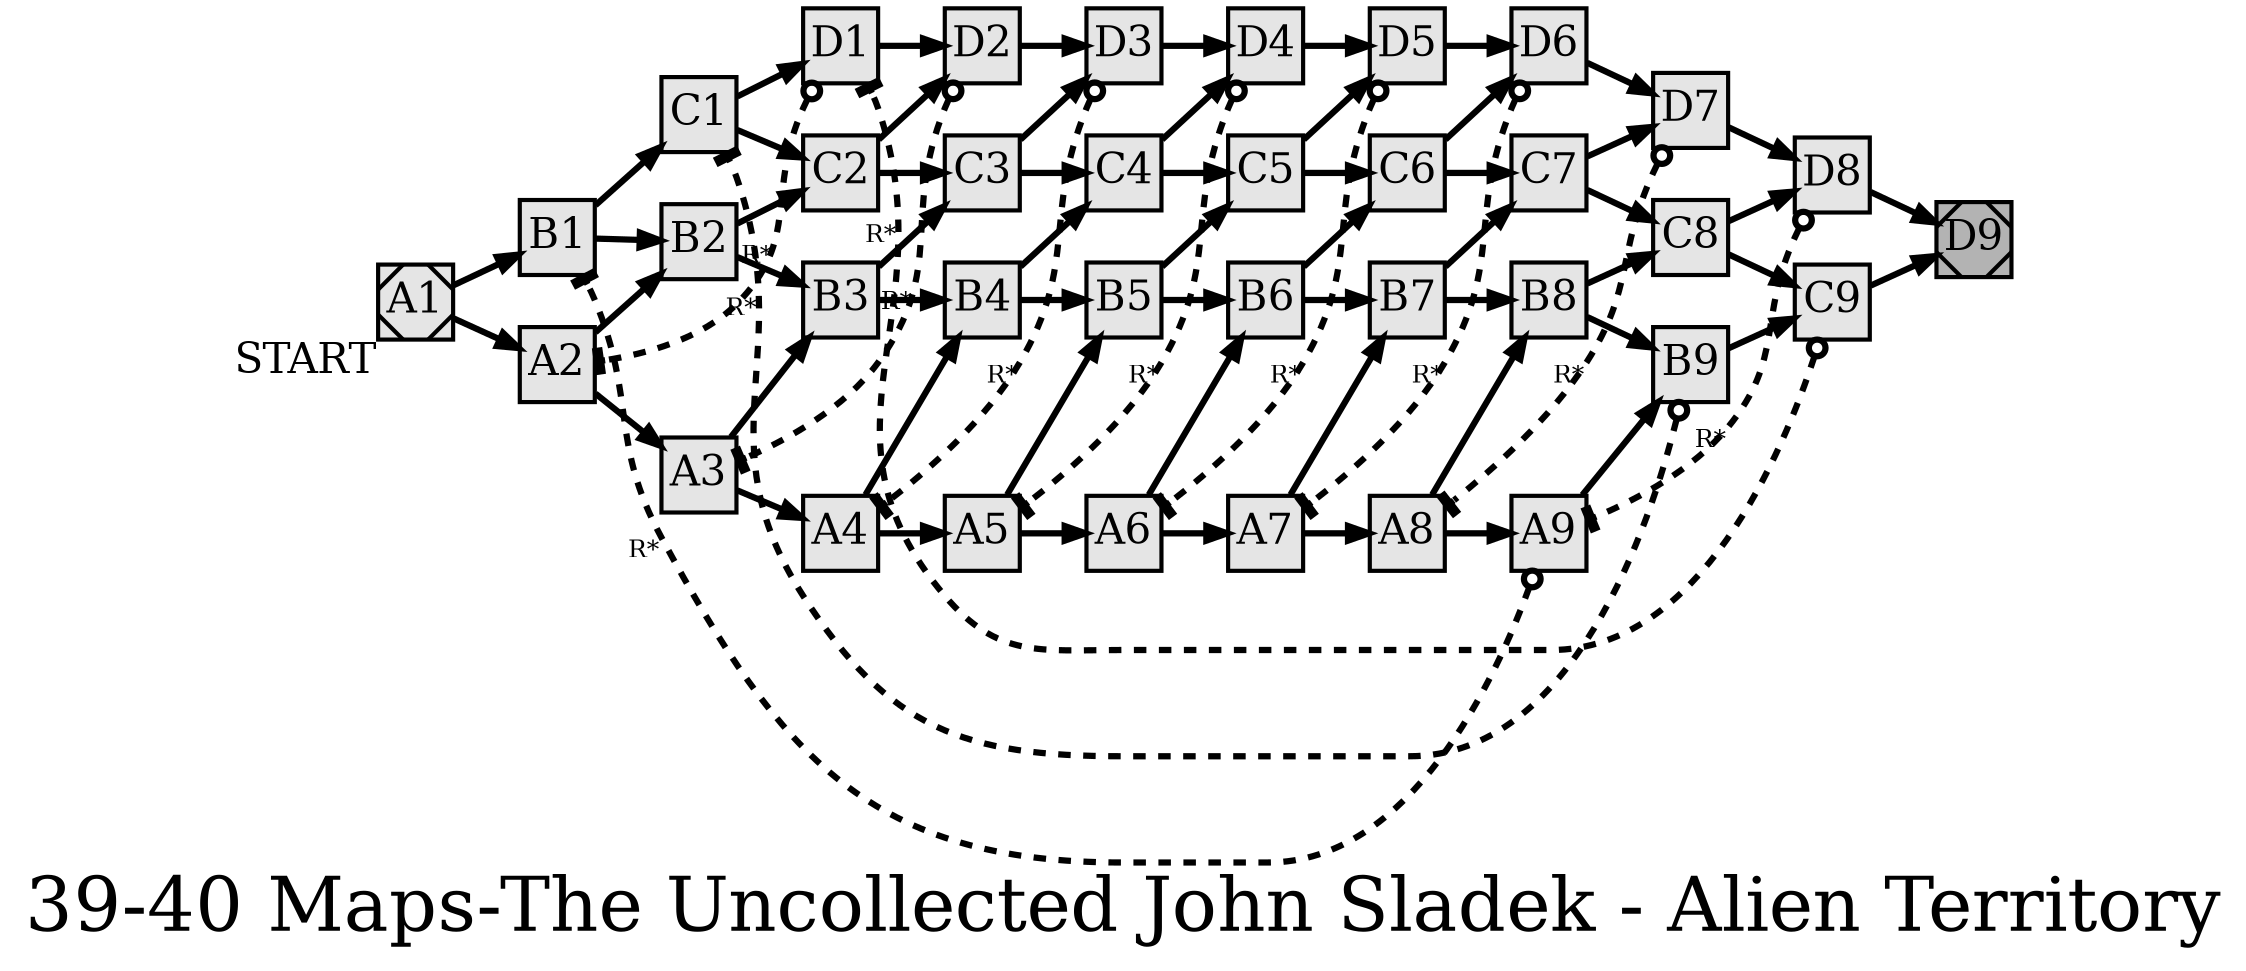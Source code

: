 digraph g{
  graph [ label="39-40 Maps-The Uncollected John Sladek - Alien Territory" rankdir=LR, ordering=out, fontsize=36, nodesep="0.35", ranksep="0.45"];
  node  [shape=rect, penwidth=2, fontsize=20, style=filled, fillcolor=grey90, margin="0,0", labelfloat=true, regular=true, fixedsize=true];
  edge  [labelfloat=true, penwidth=3, fontsize=12];
  // ---;
  // group  : Katz;
  // id     : 39-40;
  // gbid   : 4740;
  // series : Maps-The Uncollected John Sladek;
  // title  : Maps-The Uncollected John Sladek;
  // chapter: Alien Territory (pp21-23);
  // author : John Sladek;
  // credit:;
  // - name : Jeremy Douglass;
  // role : encoder;
  // date : 2017-09-28;
  // - name : Jeremy Douglass;
  // role : editor;
  // date : 2018-04-28;
  // render:;
  // - name   : small;
  // styles : gvStyles-small.txt;
  // engine : dot;
  // comment: >;
  // p21 is a "how to read" explanation -- the actual work is two pages;
  // with an unusual spatial arrow system connecting a grid of small;
  // paragraphs with no lexia names -- resembles a J.Sayers comic.;
  // From gamebooks.org:;
  // "written in the late 1960s ... a previously unpublished humor piece;
  // written for the author’s then-girlfriend.";
  
  // ---;
  
  // Alien Territory (pp21-23);
  
  // From | To | Label;
  
  A1	[ xlabel="START", shape=Msquare, fontsize=20 ];
  
  // Right arrows;
  
  A1 -> B1;
  B1 -> C1;
  C1 -> D1;
  
  A2 -> B2;
  B2 -> C2;
  C2 -> D2;
  
  A3 -> B3;
  B3 -> C3;
  C3 -> D3;
  
  A4 -> B4;
  B4 -> C4;
  C4 -> D4;
  
  A5 -> B5;
  B5 -> C5;
  C5 -> D5;
  
  A6 -> B6;
  B6 -> C6;
  C6 -> D6;
  
  A7 -> B7;
  B7 -> C7;
  C7 -> D7;
  
  A8 -> B8;
  B8 -> C8;
  C8 -> D8;
  
  A9 -> B9;
  B9 -> C9;
  C9 -> D9;
  
  // Right wrap-around;
  
  D1 -> A2	[ xlabel="R*", dir=both, arrowhead=tee, arrowtail=odot, style=dashed, constraint=false, label="" ];
  D2 -> A3	[ xlabel="R*", dir=both, arrowhead=tee, arrowtail=odot, style=dashed, constraint=false, label="" ];
  D3 -> A4	[ xlabel="R*", dir=both, arrowhead=tee, arrowtail=odot, style=dashed, constraint=false, label="" ];
  D4 -> A5	[ xlabel="R*", dir=both, arrowhead=tee, arrowtail=odot, style=dashed, constraint=false, label="" ];
  D5 -> A6	[ xlabel="R*", dir=both, arrowhead=tee, arrowtail=odot, style=dashed, constraint=false, label="" ];
  D6 -> A7	[ xlabel="R*", dir=both, arrowhead=tee, arrowtail=odot, style=dashed, constraint=false, label="" ];
  D7 -> A8	[ xlabel="R*", dir=both, arrowhead=tee, arrowtail=odot, style=dashed, constraint=false, label="" ];
  D8 -> A9	[ xlabel="R*", dir=both, arrowhead=tee, arrowtail=odot, style=dashed, constraint=false, label="" ];
  
  // Down arrows;
  
  A1 -> A2;
  A2 -> A3;
  A3 -> A4;
  A4 -> A5;
  A5 -> A6;
  A6 -> A7;
  A7 -> A8;
  A8 -> A9;
  
  B1 -> B2;
  B2 -> B3;
  B3 -> B4;
  B4 -> B5;
  B5 -> B6;
  B6 -> B7;
  B7 -> B8;
  B8 -> B9;
  
  C1 -> C2;
  C2 -> C3;
  C3 -> C4;
  C4 -> C5;
  C5 -> C6;
  C6 -> C7;
  C7 -> C8;
  C8 -> C9;
  
  D1 -> D2;
  D2 -> D3;
  D3 -> D4;
  D4 -> D5;
  D5 -> D6;
  D6 -> D7;
  D7 -> D8;
  D8 -> D9;
  
  // Down wrap-around;
  
  A9 -> B1	[ xlabel="R*", dir=both, arrowhead=tee, arrowtail=odot, style=dashed, constraint=false, label="" ];
  B9 -> C1	[ xlabel="R*", dir=both, arrowhead=tee, arrowtail=odot, style=dashed, constraint=false, label="" ];
  C9 -> D1	[ xlabel="R*", dir=both, arrowhead=tee, arrowtail=odot, style=dashed, constraint=false, label="" ];
  
  D9	[ xlabel="END", shape=Msquare, fontsize=20, fillcolor=grey70, xlabel="" ];
}

